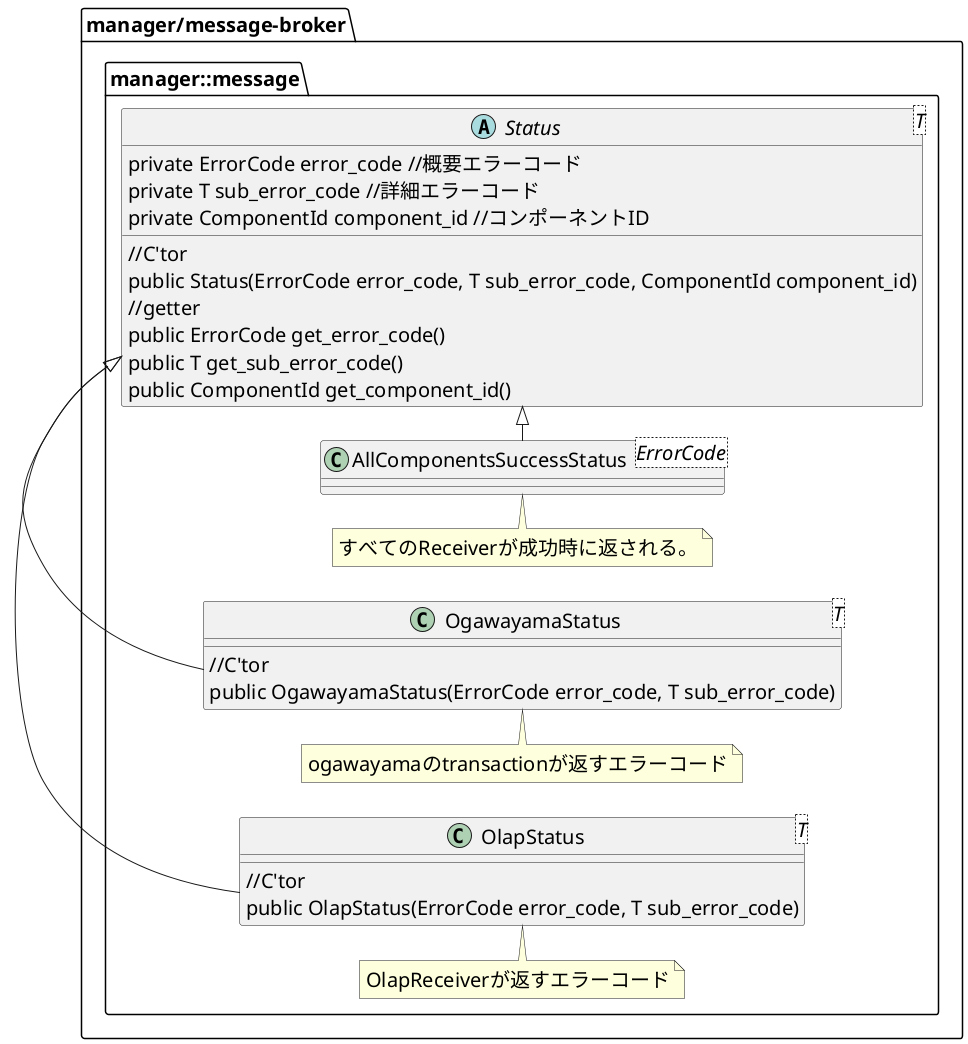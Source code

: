 ' =========================================================
'
' =========================================================
@startuml Status
left to right direction
skinparam defaultFontSize 20

package "manager/message-broker" {
namespace manager::message {

    abstract class Status<T>
    {
        {method}//C'tor
        {method}public Status(ErrorCode error_code, T sub_error_code, ComponentId component_id)
        {method}//getter
        {method}public ErrorCode get_error_code()
        {method}public T get_sub_error_code()
        {method}public ComponentId get_component_id()
        {field}private ErrorCode error_code //概要エラーコード
        {field}private T sub_error_code //詳細エラーコード
        {field}private ComponentId component_id //コンポーネントID
    }

    class AllComponentsSuccessStatus<ErrorCode>
    {
    }

    note top of AllComponentsSuccessStatus : すべてのReceiverが成功時に返される。

    class OgawayamaStatus<T>
    {
        {method}//C'tor
        {method}public OgawayamaStatus(ErrorCode error_code, T sub_error_code)
    }

    note top of OgawayamaStatus : ogawayamaのtransactionが返すエラーコード

    class OlapStatus<T>
    {
        {method}//C'tor
        {method}public OlapStatus(ErrorCode error_code, T sub_error_code)
    }

    note top of OlapStatus : OlapReceiverが返すエラーコード

AllComponentsSuccessStatus -|> Status
OgawayamaStatus -|> Status
OlapStatus -|> Status
}
}

@enduml
